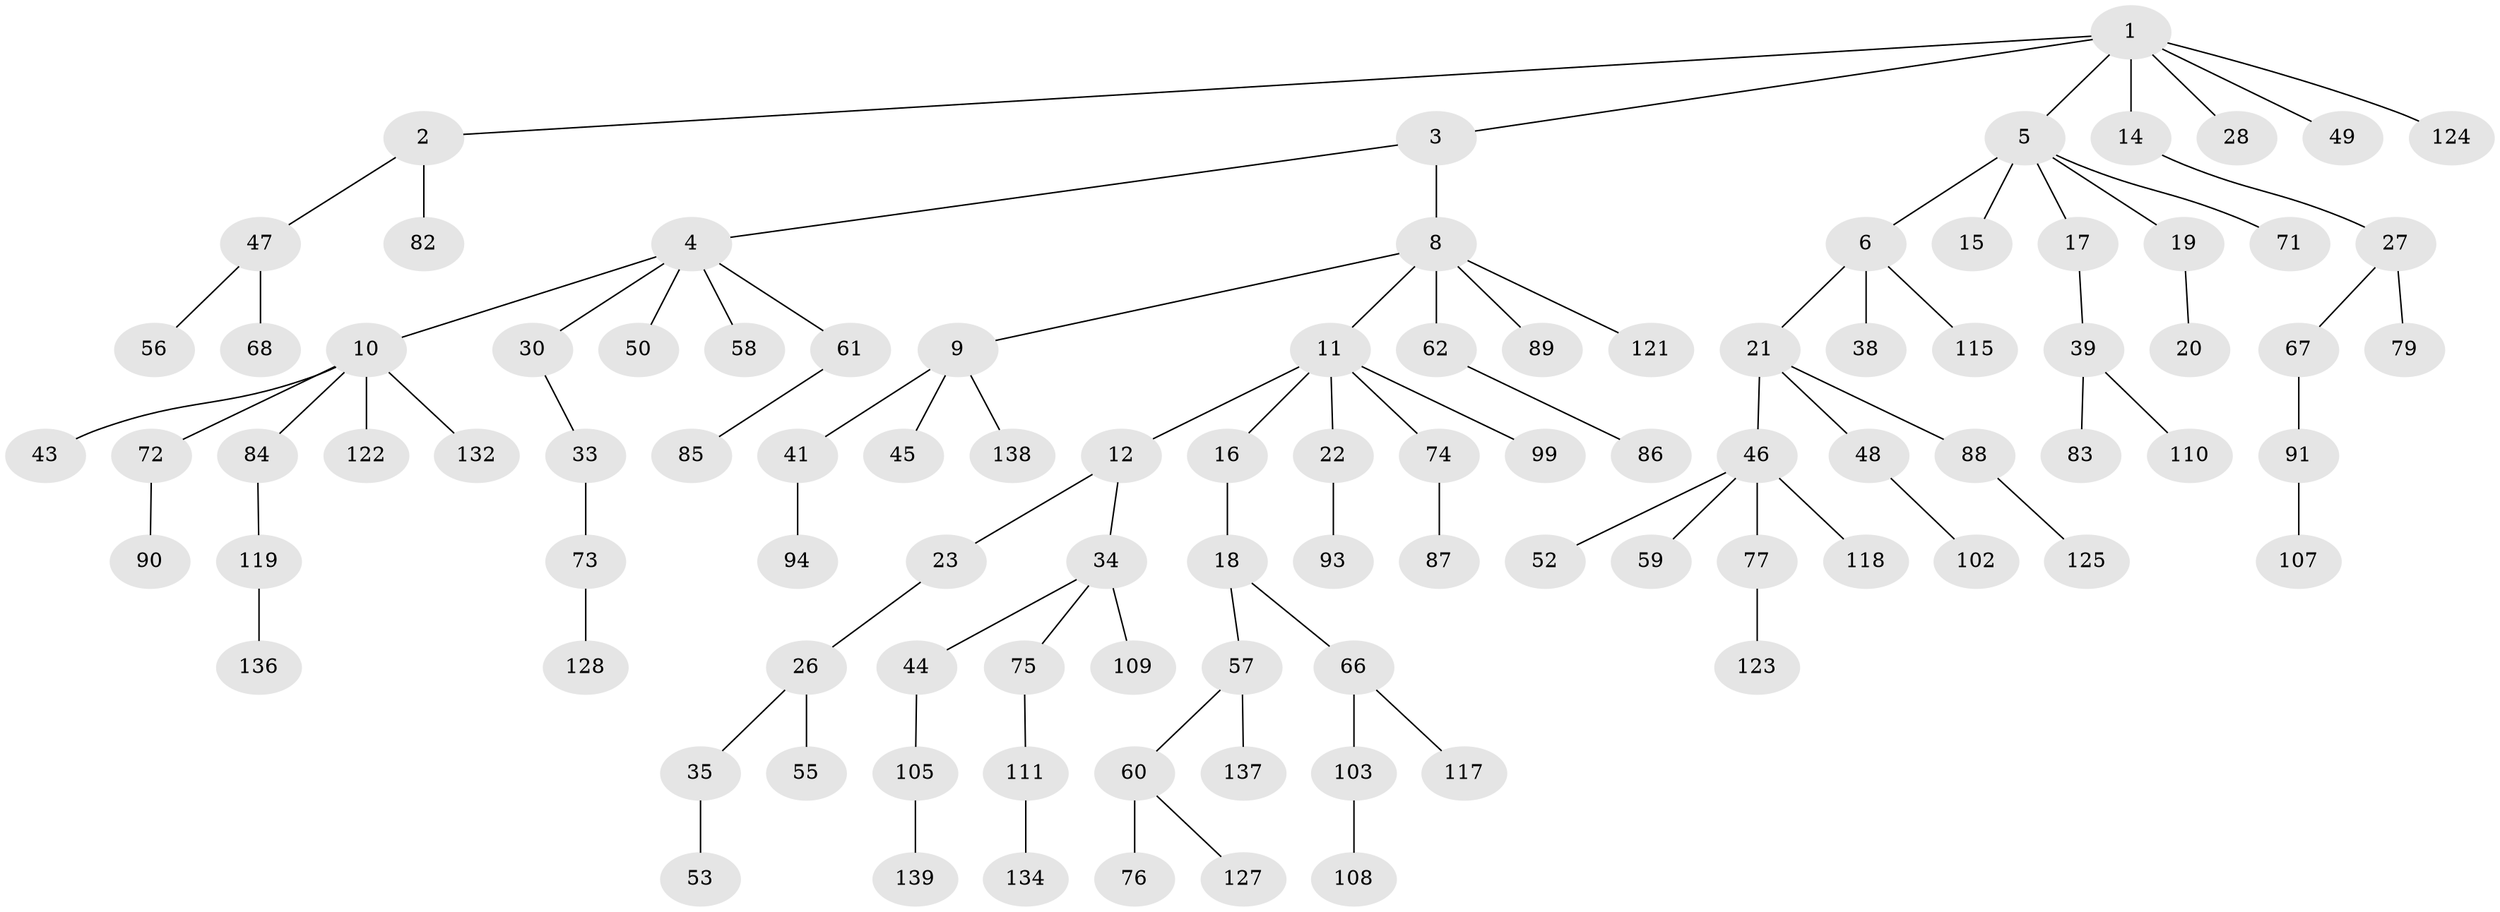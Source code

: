 // Generated by graph-tools (version 1.1) at 2025/52/02/27/25 19:52:12]
// undirected, 98 vertices, 97 edges
graph export_dot {
graph [start="1"]
  node [color=gray90,style=filled];
  1 [super="+13"];
  2 [super="+36"];
  3 [super="+7"];
  4 [super="+29"];
  5 [super="+70"];
  6;
  8 [super="+100"];
  9 [super="+24"];
  10 [super="+40"];
  11 [super="+92"];
  12 [super="+32"];
  14 [super="+54"];
  15 [super="+101"];
  16;
  17;
  18;
  19 [super="+51"];
  20;
  21 [super="+31"];
  22 [super="+25"];
  23;
  26 [super="+65"];
  27 [super="+42"];
  28 [super="+129"];
  30 [super="+69"];
  33;
  34 [super="+37"];
  35 [super="+64"];
  38;
  39 [super="+104"];
  41 [super="+78"];
  43;
  44;
  45 [super="+97"];
  46 [super="+126"];
  47 [super="+81"];
  48 [super="+63"];
  49;
  50;
  52 [super="+120"];
  53;
  55;
  56;
  57;
  58;
  59;
  60;
  61;
  62 [super="+130"];
  66;
  67 [super="+80"];
  68;
  71;
  72 [super="+113"];
  73 [super="+95"];
  74;
  75;
  76;
  77;
  79;
  82 [super="+131"];
  83;
  84 [super="+114"];
  85 [super="+116"];
  86;
  87 [super="+140"];
  88 [super="+96"];
  89;
  90 [super="+112"];
  91;
  93;
  94 [super="+98"];
  99;
  102 [super="+135"];
  103 [super="+106"];
  105;
  107;
  108;
  109;
  110;
  111;
  115;
  117;
  118;
  119 [super="+133"];
  121;
  122;
  123;
  124;
  125;
  127;
  128;
  132;
  134;
  136;
  137;
  138;
  139;
  1 -- 2;
  1 -- 3;
  1 -- 5;
  1 -- 14;
  1 -- 28;
  1 -- 49;
  1 -- 124;
  2 -- 47;
  2 -- 82;
  3 -- 4;
  3 -- 8;
  4 -- 10;
  4 -- 58;
  4 -- 50;
  4 -- 61;
  4 -- 30;
  5 -- 6;
  5 -- 15;
  5 -- 17;
  5 -- 19;
  5 -- 71;
  6 -- 21;
  6 -- 38;
  6 -- 115;
  8 -- 9;
  8 -- 11;
  8 -- 62;
  8 -- 89;
  8 -- 121;
  9 -- 41;
  9 -- 45;
  9 -- 138;
  10 -- 43;
  10 -- 72;
  10 -- 84;
  10 -- 122;
  10 -- 132;
  11 -- 12;
  11 -- 16;
  11 -- 22;
  11 -- 74;
  11 -- 99;
  12 -- 23;
  12 -- 34;
  14 -- 27;
  16 -- 18;
  17 -- 39;
  18 -- 57;
  18 -- 66;
  19 -- 20;
  21 -- 46;
  21 -- 48;
  21 -- 88;
  22 -- 93;
  23 -- 26;
  26 -- 35;
  26 -- 55;
  27 -- 79;
  27 -- 67;
  30 -- 33;
  33 -- 73;
  34 -- 75;
  34 -- 44;
  34 -- 109;
  35 -- 53;
  39 -- 83;
  39 -- 110;
  41 -- 94;
  44 -- 105;
  46 -- 52;
  46 -- 59;
  46 -- 77;
  46 -- 118;
  47 -- 56;
  47 -- 68;
  48 -- 102;
  57 -- 60;
  57 -- 137;
  60 -- 76;
  60 -- 127;
  61 -- 85;
  62 -- 86;
  66 -- 103;
  66 -- 117;
  67 -- 91;
  72 -- 90;
  73 -- 128;
  74 -- 87;
  75 -- 111;
  77 -- 123;
  84 -- 119;
  88 -- 125;
  91 -- 107;
  103 -- 108;
  105 -- 139;
  111 -- 134;
  119 -- 136;
}
